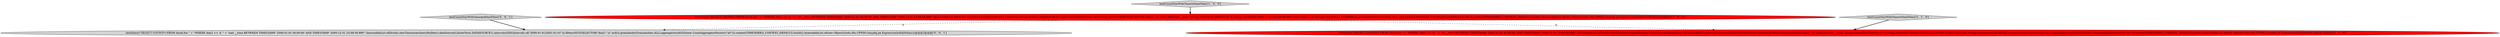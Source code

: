 digraph {
4 [style = filled, label = "testCountStarWithTimeAndDimFilter['0', '0', '1']", fillcolor = lightgray, shape = diamond image = "AAA0AAABBB3BBB"];
5 [style = filled, label = "testQuery(\"SELECT COUNT(*) FROM druid.foo \" + \"WHERE dim2 <> 'a' \" + \"and __time BETWEEN TIMESTAMP '2000-01-01 00:00:00' AND TIMESTAMP '2000-12-31 23:59:59.999'\",ImmutableList.of(Druids.newTimeseriesQueryBuilder().dataSource(CalciteTests.DATASOURCE1).intervals(QSS(Intervals.of(\"2000-01-01/2001-01-01\"))).filters(NOT(SELECTOR(\"dim2\",\"a\",null))).granularity(Granularities.ALL).aggregators(AGGS(new CountAggregatorFactory(\"a0\"))).context(TIMESERIES_CONTEXT_DEFAULT).build()),ImmutableList.of(new Object((((edu.fdu.CPPDG.tinypdg.pe.ExpressionInfo@9cbacc))@@@3@@@['0', '0', '1']", fillcolor = lightgray, shape = ellipse image = "AAA0AAABBB3BBB"];
1 [style = filled, label = "testQuery(\"SELECT COUNT(*) FROM druid.foo \" + \"WHERE dim2 <> 'a' \" + \"or __time BETWEEN TIMESTAMP '2000-01-01 00:00:00' AND TIMESTAMP '2000-12-31 23:59:59.999'\",ImmutableList.of(Druids.newTimeseriesQueryBuilder().dataSource(CalciteTests.DATASOURCE1).intervals(QSS(Filtration.eternity())).filters(OR(NOT(SELECTOR(\"dim2\",\"a\",null)),BOUND(\"__time\",String.valueOf(T(\"2000-01-01\")),String.valueOf(T(\"2000-12-31T23:59:59.999\")),false,false,null,StringComparators.NUMERIC))).granularity(Granularities.ALL).aggregators(AGGS(new CountAggregatorFactory(\"a0\"))).context(TIMESERIES_CONTEXT_DEFAULT).build()),ImmutableList.of(new Object((((edu.fdu.CPPDG.tinypdg.pe.ExpressionInfo@9cba36))@@@3@@@['1', '0', '0']", fillcolor = red, shape = ellipse image = "AAA1AAABBB1BBB"];
2 [style = filled, label = "testQuery(\"SELECT COUNT(*) FROM druid.foo \" + \"WHERE dim2 <> 'a' \" + \"or __time BETWEEN TIMESTAMP '2000-01-01 00:00:00' AND TIMESTAMP '2000-12-31 23:59:59.999'\",ImmutableList.of(Druids.newTimeseriesQueryBuilder().dataSource(CalciteTests.DATASOURCE1).intervals(querySegmentSpec(Filtration.eternity())).filters(or(not(selector(\"dim2\",\"a\",null)),bound(\"__time\",String.valueOf(t(\"2000-01-01\")),String.valueOf(t(\"2000-12-31T23:59:59.999\")),false,false,null,StringComparators.NUMERIC))).granularity(Granularities.ALL).aggregators(aggregators(new CountAggregatorFactory(\"a0\"))).context(TIMESERIES_CONTEXT_DEFAULT).build()),ImmutableList.of(new Object((((edu.fdu.CPPDG.tinypdg.pe.ExpressionInfo@9cba8c))@@@3@@@['0', '1', '0']", fillcolor = red, shape = ellipse image = "AAA1AAABBB2BBB"];
3 [style = filled, label = "testCountStarWithTimeOrDimFilter['0', '1', '0']", fillcolor = lightgray, shape = diamond image = "AAA0AAABBB2BBB"];
0 [style = filled, label = "testCountStarWithTimeOrDimFilter['1', '0', '0']", fillcolor = lightgray, shape = diamond image = "AAA0AAABBB1BBB"];
1->2 [style = dashed, label="0"];
1->5 [style = dashed, label="0"];
3->2 [style = bold, label=""];
4->5 [style = bold, label=""];
0->1 [style = bold, label=""];
}
